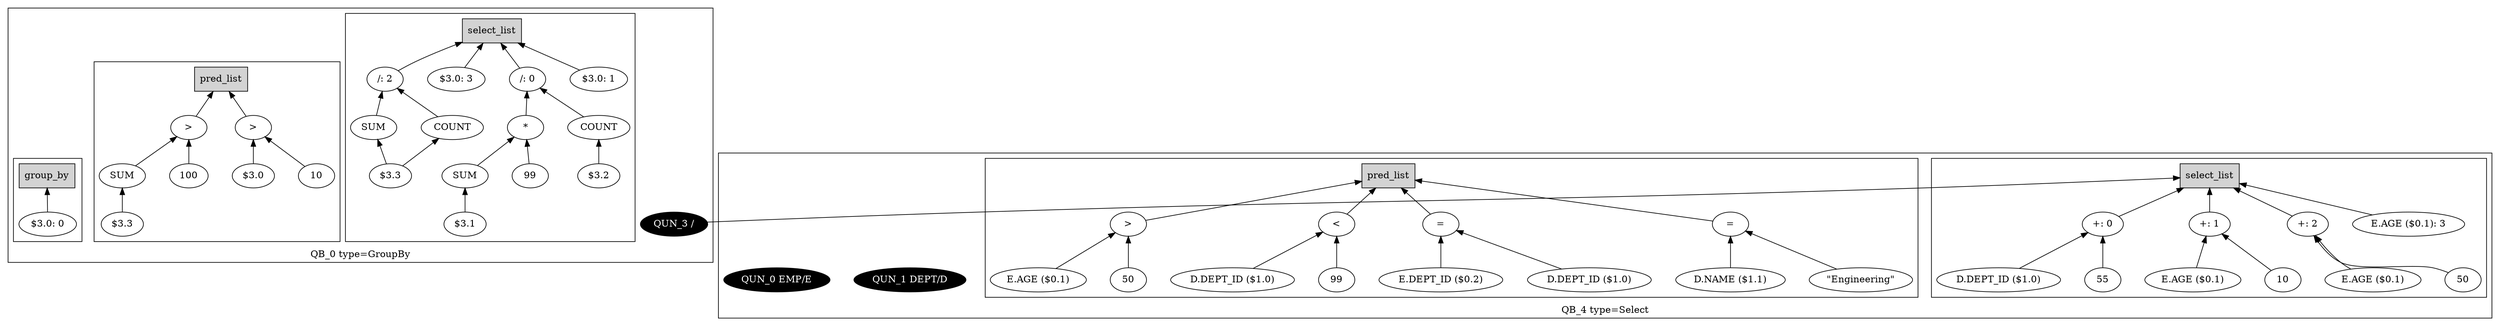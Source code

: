 digraph example1 {
    rankdir=BT;
    nodesep=0.5;
    ordering="in";
  subgraph cluster_QB_0 {
    "QB_0_selectlist"[label="select_list",shape=box,style=filled];
  subgraph cluster_select_listQB_0 {
    exprnodeExprKey11v1[label="/: 0"];
    exprnodeExprKey6v1 -> exprnodeExprKey11v1;
    exprnodeExprKey6v1[label="*"];
    exprnodeExprKey4v1 -> exprnodeExprKey6v1;
    exprnodeExprKey4v1[label="SUM"];
    exprnodeExprKey48v1 -> exprnodeExprKey4v1;
    exprnodeExprKey48v1[label="$3.1"];
    exprnodeExprKey5v1 -> exprnodeExprKey6v1;
    exprnodeExprKey5v1[label="99"];
    exprnodeExprKey10v1 -> exprnodeExprKey11v1;
    exprnodeExprKey10v1[label="COUNT"];
    exprnodeExprKey49v1 -> exprnodeExprKey10v1;
    exprnodeExprKey49v1[label="$3.2"];
    exprnodeExprKey11v1 -> "QB_0_selectlist";
    exprnodeExprKey50v1[label="$3.0: 1"];
    exprnodeExprKey50v1 -> "QB_0_selectlist";
    exprnodeExprKey54v1[label="/: 2"];
    exprnodeExprKey52v1 -> exprnodeExprKey54v1;
    exprnodeExprKey52v1[label="SUM"];
    exprnodeExprKey51v1 -> exprnodeExprKey52v1;
    exprnodeExprKey51v1[label="$3.3"];
    exprnodeExprKey53v1 -> exprnodeExprKey54v1;
    exprnodeExprKey53v1[label="COUNT"];
    exprnodeExprKey51v1 -> exprnodeExprKey53v1;
    exprnodeExprKey51v1[label="$3.3"];
    exprnodeExprKey54v1 -> "QB_0_selectlist";
    exprnodeExprKey55v1[label="$3.0: 3"];
    exprnodeExprKey55v1 -> "QB_0_selectlist";
}
    "QUN_3"[label="QUN_3 /", fillcolor=black, fontcolor=white, style=filled]
  subgraph cluster_pred_listQB_0 {
    exprnodeExprKey41v1[label=">"];
    exprnodeExprKey39v1 -> exprnodeExprKey41v1;
    exprnodeExprKey39v1[label="SUM"];
    exprnodeExprKey56v1 -> exprnodeExprKey39v1;
    exprnodeExprKey56v1[label="$3.3"];
    exprnodeExprKey40v1 -> exprnodeExprKey41v1;
    exprnodeExprKey40v1[label="100"];
    exprnodeExprKey41v1 -> QB_0_pred_list;
    exprnodeExprKey46v1[label=">"];
    exprnodeExprKey57v1 -> exprnodeExprKey46v1;
    exprnodeExprKey57v1[label="$3.0"];
    exprnodeExprKey45v1 -> exprnodeExprKey46v1;
    exprnodeExprKey45v1[label="10"];
    exprnodeExprKey46v1 -> QB_0_pred_list;
    "QB_0_pred_list"[label="pred_list",shape=box,style=filled];
}
  subgraph cluster_group_byQB_0 {
    "QB_0_group_by"[label="group_by",shape=box,style=filled];
    exprnodeExprKey58v1[label="$3.0: 0"];
    exprnodeExprKey58v1 -> "QB_0_group_by";
}
    label = "QB_0 type=GroupBy";
}
    "QUN_3" -> "QB_4_selectlist";
  subgraph cluster_QB_4 {
    "QB_4_selectlist"[label="select_list",shape=box,style=filled];
  subgraph cluster_select_listQB_4 {
    exprnodeExprKey37v1[label="+: 0"];
    exprnodeExprKey35v1 -> exprnodeExprKey37v1;
    exprnodeExprKey35v1[label="D.DEPT_ID ($1.0)"];
    exprnodeExprKey36v1 -> exprnodeExprKey37v1;
    exprnodeExprKey36v1[label="55"];
    exprnodeExprKey37v1 -> "QB_4_selectlist";
    exprnodeExprKey3v1[label="+: 1"];
    exprnodeExprKey1v1 -> exprnodeExprKey3v1;
    exprnodeExprKey1v1[label="E.AGE ($0.1)"];
    exprnodeExprKey2v1 -> exprnodeExprKey3v1;
    exprnodeExprKey2v1[label="10"];
    exprnodeExprKey3v1 -> "QB_4_selectlist";
    exprnodeExprKey9v1[label="+: 2"];
    exprnodeExprKey7v1 -> exprnodeExprKey9v1;
    exprnodeExprKey7v1[label="E.AGE ($0.1)"];
    exprnodeExprKey8v1 -> exprnodeExprKey9v1;
    exprnodeExprKey8v1[label="50"];
    exprnodeExprKey9v1 -> "QB_4_selectlist";
    exprnodeExprKey15v1[label="E.AGE ($0.1): 3"];
    exprnodeExprKey15v1 -> "QB_4_selectlist";
}
    "QUN_1"[label="QUN_1 DEPT/D", fillcolor=black, fontcolor=white, style=filled]
    "QUN_0"[label="QUN_0 EMP/E", fillcolor=black, fontcolor=white, style=filled]
  subgraph cluster_pred_listQB_4 {
    exprnodeExprKey22v1[label=">"];
    exprnodeExprKey20v1 -> exprnodeExprKey22v1;
    exprnodeExprKey20v1[label="E.AGE ($0.1)"];
    exprnodeExprKey21v1 -> exprnodeExprKey22v1;
    exprnodeExprKey21v1[label="50"];
    exprnodeExprKey22v1 -> QB_4_pred_list;
    exprnodeExprKey25v1[label="<"];
    exprnodeExprKey23v1 -> exprnodeExprKey25v1;
    exprnodeExprKey23v1[label="D.DEPT_ID ($1.0)"];
    exprnodeExprKey24v1 -> exprnodeExprKey25v1;
    exprnodeExprKey24v1[label="99"];
    exprnodeExprKey25v1 -> QB_4_pred_list;
    exprnodeExprKey29v1[label="="];
    exprnodeExprKey27v1 -> exprnodeExprKey29v1;
    exprnodeExprKey27v1[label="E.DEPT_ID ($0.2)"];
    exprnodeExprKey28v1 -> exprnodeExprKey29v1;
    exprnodeExprKey28v1[label="D.DEPT_ID ($1.0)"];
    exprnodeExprKey29v1 -> QB_4_pred_list;
    exprnodeExprKey33v1[label="="];
    exprnodeExprKey31v1 -> exprnodeExprKey33v1;
    exprnodeExprKey31v1[label="D.NAME ($1.1)"];
    exprnodeExprKey32v1 -> exprnodeExprKey33v1;
    exprnodeExprKey32v1[label="\"Engineering\""];
    exprnodeExprKey33v1 -> QB_4_pred_list;
    "QB_4_pred_list"[label="pred_list",shape=box,style=filled];
}
    label = "QB_4 type=Select";
}
}
